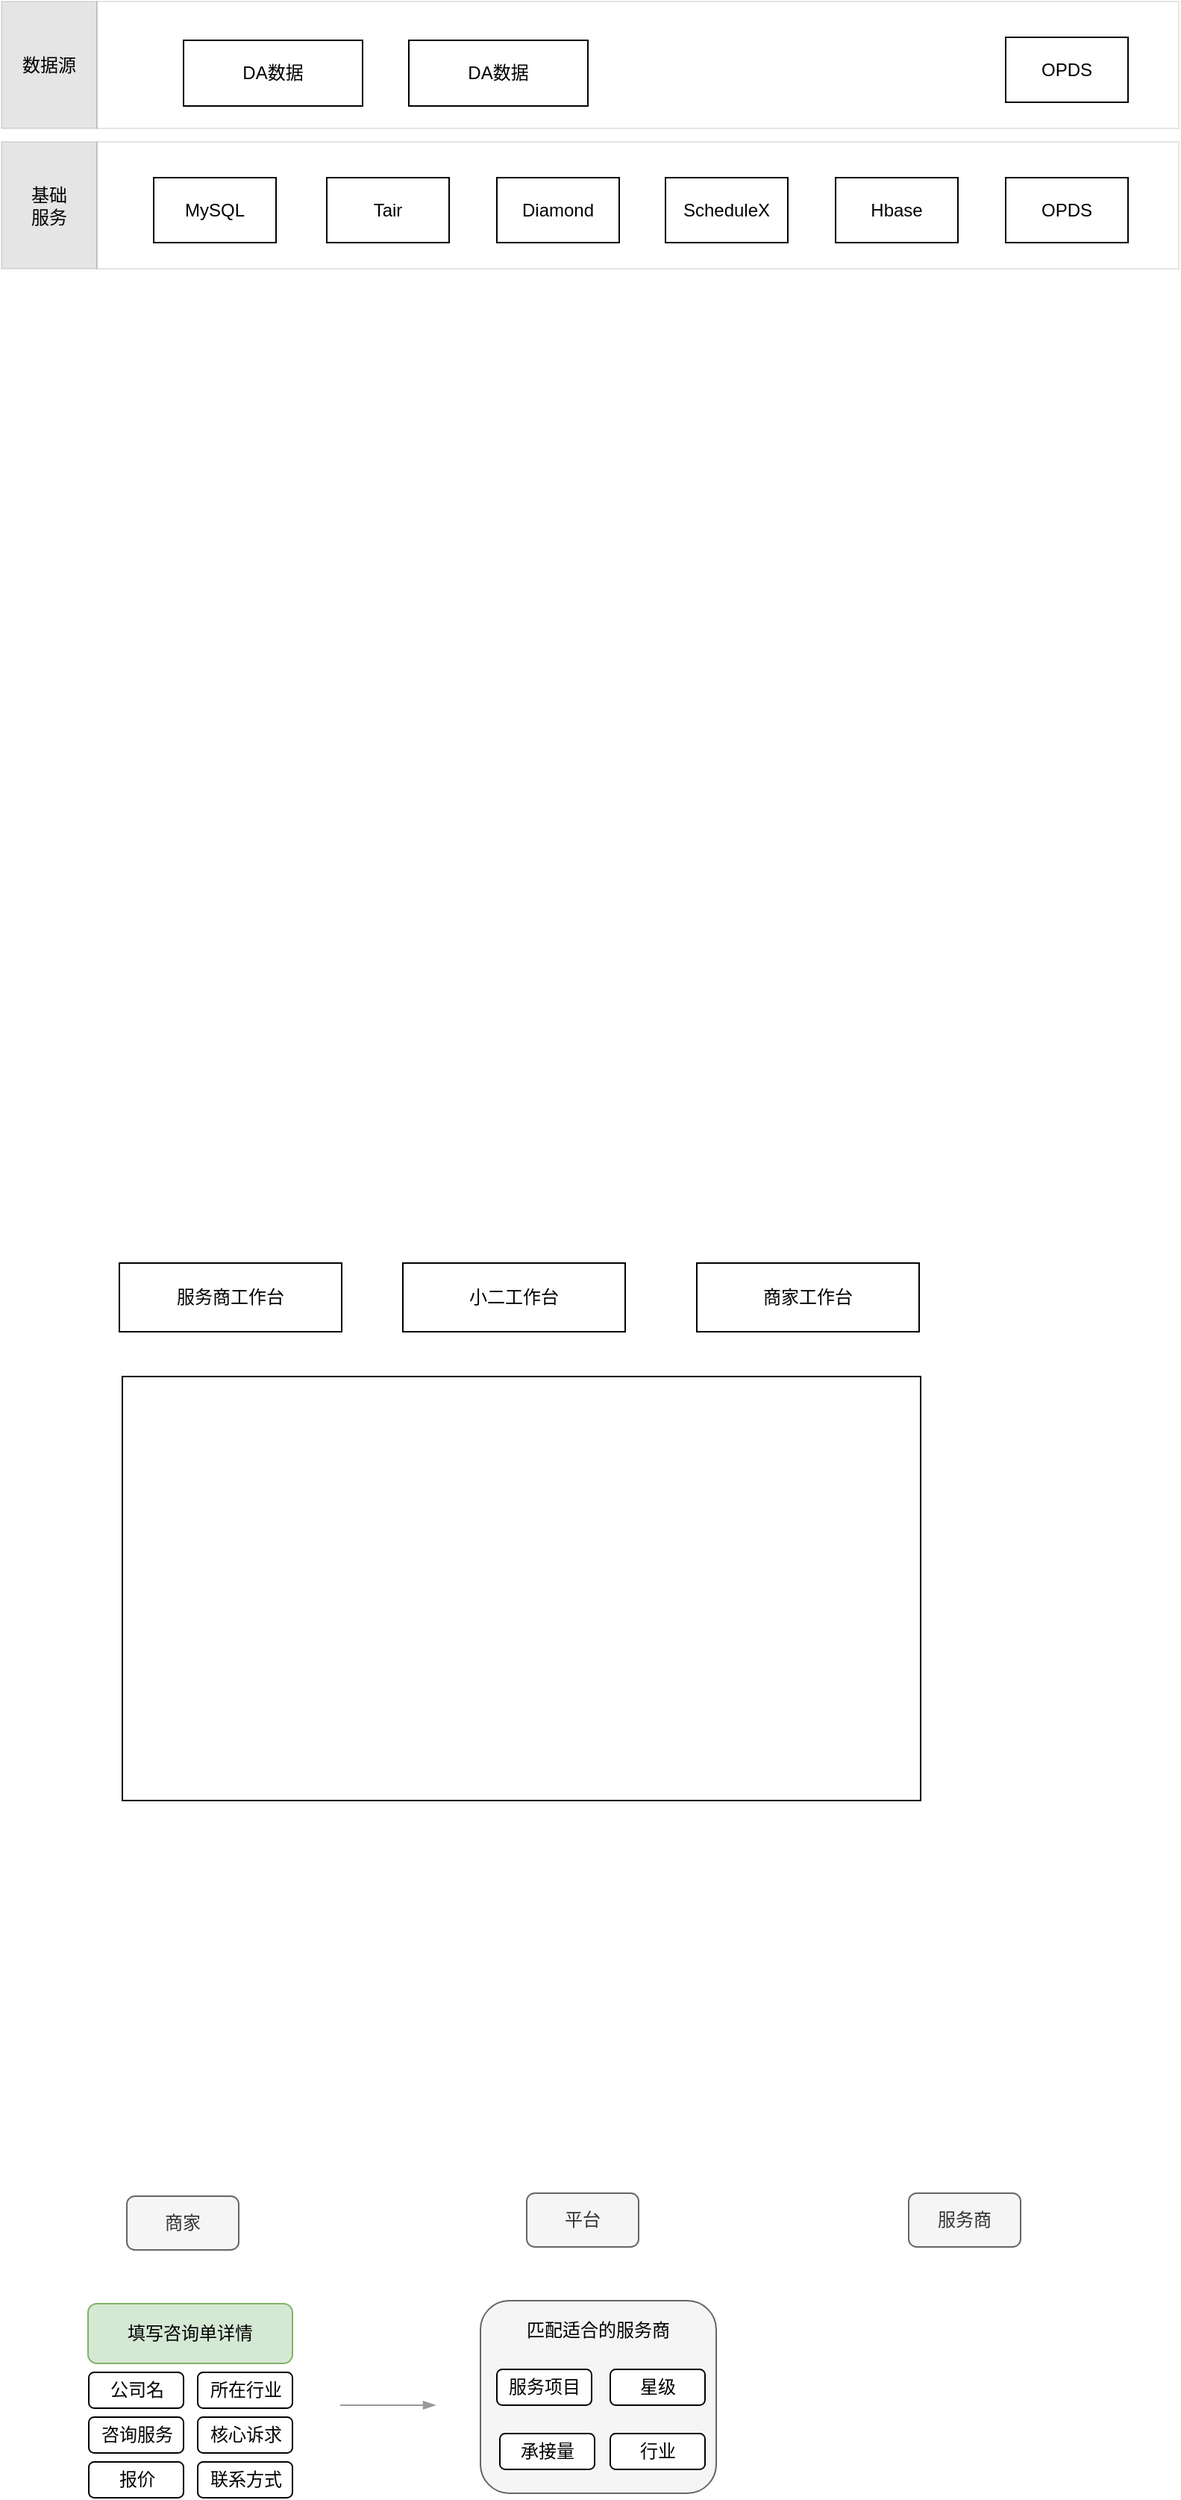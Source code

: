 <mxfile version="14.4.4" type="github">
  <diagram id="fzYdJxx9XS5O2OnHd9Sr" name="第 1 页">
    <mxGraphModel dx="1298" dy="772" grid="0" gridSize="10" guides="1" tooltips="1" connect="1" arrows="1" fold="1" page="1" pageScale="1" pageWidth="827" pageHeight="1169" math="0" shadow="0">
      <root>
        <mxCell id="0" />
        <mxCell id="1" parent="0" />
        <mxCell id="sth7DNuGs8PsifQStnxZ-1" value="" style="rounded=0;whiteSpace=wrap;html=1;strokeWidth=1;opacity=10;" parent="1" vertex="1">
          <mxGeometry x="85" y="591" width="725" height="85" as="geometry" />
        </mxCell>
        <mxCell id="sth7DNuGs8PsifQStnxZ-3" value="MySQL" style="rounded=0;whiteSpace=wrap;html=1;strokeWidth=1;gradientColor=none;fillColor=none;" parent="1" vertex="1">
          <mxGeometry x="123" y="615" width="82" height="43.5" as="geometry" />
        </mxCell>
        <mxCell id="sth7DNuGs8PsifQStnxZ-7" value="Tair" style="rounded=0;whiteSpace=wrap;html=1;strokeWidth=1;gradientColor=none;fillColor=none;" parent="1" vertex="1">
          <mxGeometry x="239" y="615" width="82" height="43.5" as="geometry" />
        </mxCell>
        <mxCell id="sth7DNuGs8PsifQStnxZ-8" value="Diamond" style="rounded=0;whiteSpace=wrap;html=1;strokeWidth=1;gradientColor=none;fillColor=none;" parent="1" vertex="1">
          <mxGeometry x="353" y="615" width="82" height="43.5" as="geometry" />
        </mxCell>
        <mxCell id="sth7DNuGs8PsifQStnxZ-9" value="ScheduleX" style="rounded=0;whiteSpace=wrap;html=1;strokeWidth=1;gradientColor=none;fillColor=none;" parent="1" vertex="1">
          <mxGeometry x="466" y="615" width="82" height="43.5" as="geometry" />
        </mxCell>
        <mxCell id="sth7DNuGs8PsifQStnxZ-10" value="Hbase" style="rounded=0;whiteSpace=wrap;html=1;strokeWidth=1;gradientColor=none;fillColor=none;" parent="1" vertex="1">
          <mxGeometry x="580" y="615" width="82" height="43.5" as="geometry" />
        </mxCell>
        <mxCell id="sth7DNuGs8PsifQStnxZ-11" value="OPDS" style="rounded=0;whiteSpace=wrap;html=1;strokeWidth=1;gradientColor=none;fillColor=none;" parent="1" vertex="1">
          <mxGeometry x="694" y="615" width="82" height="43.5" as="geometry" />
        </mxCell>
        <mxCell id="sth7DNuGs8PsifQStnxZ-12" value="基础&lt;br&gt;服务" style="rounded=0;whiteSpace=wrap;html=1;strokeColor=#000000;strokeWidth=1;gradientColor=none;opacity=10;fillColor=#000000;" parent="1" vertex="1">
          <mxGeometry x="21" y="591" width="64" height="85" as="geometry" />
        </mxCell>
        <mxCell id="sth7DNuGs8PsifQStnxZ-13" value="" style="rounded=0;whiteSpace=wrap;html=1;strokeWidth=1;opacity=10;" parent="1" vertex="1">
          <mxGeometry x="85" y="497" width="725" height="85" as="geometry" />
        </mxCell>
        <mxCell id="sth7DNuGs8PsifQStnxZ-18" value="DA数据" style="rounded=0;whiteSpace=wrap;html=1;strokeWidth=1;gradientColor=none;fillColor=none;" parent="1" vertex="1">
          <mxGeometry x="143" y="523" width="120" height="44" as="geometry" />
        </mxCell>
        <mxCell id="sth7DNuGs8PsifQStnxZ-19" value="OPDS" style="rounded=0;whiteSpace=wrap;html=1;strokeWidth=1;gradientColor=none;fillColor=none;" parent="1" vertex="1">
          <mxGeometry x="694" y="521" width="82" height="43.5" as="geometry" />
        </mxCell>
        <mxCell id="sth7DNuGs8PsifQStnxZ-20" value="数据源" style="rounded=0;whiteSpace=wrap;html=1;strokeColor=#000000;strokeWidth=1;gradientColor=none;opacity=10;fillColor=#000000;" parent="1" vertex="1">
          <mxGeometry x="21" y="497" width="64" height="85" as="geometry" />
        </mxCell>
        <mxCell id="sth7DNuGs8PsifQStnxZ-21" value="DA数据" style="rounded=0;whiteSpace=wrap;html=1;strokeWidth=1;gradientColor=none;fillColor=none;" parent="1" vertex="1">
          <mxGeometry x="294" y="523" width="120" height="44" as="geometry" />
        </mxCell>
        <mxCell id="sth7DNuGs8PsifQStnxZ-22" value="服务商工作台" style="rounded=0;whiteSpace=wrap;html=1;strokeWidth=1;" parent="1" vertex="1">
          <mxGeometry x="100" y="1342" width="149" height="46" as="geometry" />
        </mxCell>
        <mxCell id="sth7DNuGs8PsifQStnxZ-23" value="小二工作台" style="rounded=0;whiteSpace=wrap;html=1;strokeWidth=1;" parent="1" vertex="1">
          <mxGeometry x="290" y="1342" width="149" height="46" as="geometry" />
        </mxCell>
        <mxCell id="sth7DNuGs8PsifQStnxZ-24" value="商家工作台" style="rounded=0;whiteSpace=wrap;html=1;strokeWidth=1;" parent="1" vertex="1">
          <mxGeometry x="487" y="1342" width="149" height="46" as="geometry" />
        </mxCell>
        <mxCell id="sth7DNuGs8PsifQStnxZ-25" value="" style="rounded=0;whiteSpace=wrap;html=1;strokeWidth=1;" parent="1" vertex="1">
          <mxGeometry x="102" y="1418" width="535" height="284" as="geometry" />
        </mxCell>
        <mxCell id="BvIXddIH53Y5yg7DUaGY-2" value="商家" style="rounded=1;whiteSpace=wrap;html=1;fillColor=#f5f5f5;strokeColor=#666666;fontColor=#333333;" vertex="1" parent="1">
          <mxGeometry x="105" y="1967" width="75" height="36" as="geometry" />
        </mxCell>
        <mxCell id="BvIXddIH53Y5yg7DUaGY-3" value="平台" style="rounded=1;whiteSpace=wrap;html=1;fillColor=#f5f5f5;strokeColor=#666666;fontColor=#333333;" vertex="1" parent="1">
          <mxGeometry x="373" y="1965" width="75" height="36" as="geometry" />
        </mxCell>
        <mxCell id="BvIXddIH53Y5yg7DUaGY-4" value="服务商" style="rounded=1;whiteSpace=wrap;html=1;fillColor=#f5f5f5;strokeColor=#666666;fontColor=#333333;" vertex="1" parent="1">
          <mxGeometry x="629" y="1965" width="75" height="36" as="geometry" />
        </mxCell>
        <mxCell id="BvIXddIH53Y5yg7DUaGY-6" value="填写咨询单详情" style="rounded=1;whiteSpace=wrap;html=1;fillColor=#d5e8d4;strokeColor=#82b366;" vertex="1" parent="1">
          <mxGeometry x="79" y="2039" width="137" height="40" as="geometry" />
        </mxCell>
        <mxCell id="BvIXddIH53Y5yg7DUaGY-9" value="所在行业" style="rounded=1;whiteSpace=wrap;html=1;" vertex="1" parent="1">
          <mxGeometry x="152.5" y="2085" width="63.5" height="24" as="geometry" />
        </mxCell>
        <mxCell id="BvIXddIH53Y5yg7DUaGY-10" value="公司名" style="rounded=1;whiteSpace=wrap;html=1;" vertex="1" parent="1">
          <mxGeometry x="79.5" y="2085" width="63.5" height="24" as="geometry" />
        </mxCell>
        <mxCell id="BvIXddIH53Y5yg7DUaGY-11" value="咨询服务" style="rounded=1;whiteSpace=wrap;html=1;" vertex="1" parent="1">
          <mxGeometry x="79.5" y="2115" width="63.5" height="24" as="geometry" />
        </mxCell>
        <mxCell id="BvIXddIH53Y5yg7DUaGY-12" value="核心诉求" style="rounded=1;whiteSpace=wrap;html=1;" vertex="1" parent="1">
          <mxGeometry x="152.5" y="2115" width="63.5" height="24" as="geometry" />
        </mxCell>
        <mxCell id="BvIXddIH53Y5yg7DUaGY-13" value="报价" style="rounded=1;whiteSpace=wrap;html=1;" vertex="1" parent="1">
          <mxGeometry x="79.5" y="2145" width="63.5" height="24" as="geometry" />
        </mxCell>
        <mxCell id="BvIXddIH53Y5yg7DUaGY-14" value="联系方式" style="rounded=1;whiteSpace=wrap;html=1;" vertex="1" parent="1">
          <mxGeometry x="152.5" y="2145" width="63.5" height="24" as="geometry" />
        </mxCell>
        <mxCell id="BvIXddIH53Y5yg7DUaGY-15" value="" style="rounded=1;whiteSpace=wrap;html=1;fillColor=#f5f5f5;strokeColor=#666666;fontColor=#333333;" vertex="1" parent="1">
          <mxGeometry x="342" y="2037" width="158" height="129" as="geometry" />
        </mxCell>
        <mxCell id="BvIXddIH53Y5yg7DUaGY-17" value="匹配适合的服务商" style="text;html=1;strokeColor=none;fillColor=none;align=center;verticalAlign=middle;whiteSpace=wrap;rounded=0;" vertex="1" parent="1">
          <mxGeometry x="370" y="2049" width="102" height="15" as="geometry" />
        </mxCell>
        <mxCell id="BvIXddIH53Y5yg7DUaGY-18" value="服务项目" style="rounded=1;whiteSpace=wrap;html=1;" vertex="1" parent="1">
          <mxGeometry x="353" y="2083" width="63.5" height="24" as="geometry" />
        </mxCell>
        <mxCell id="BvIXddIH53Y5yg7DUaGY-20" value="星级" style="rounded=1;whiteSpace=wrap;html=1;" vertex="1" parent="1">
          <mxGeometry x="429" y="2083" width="63.5" height="24" as="geometry" />
        </mxCell>
        <mxCell id="BvIXddIH53Y5yg7DUaGY-21" value="承接量" style="rounded=1;whiteSpace=wrap;html=1;" vertex="1" parent="1">
          <mxGeometry x="355" y="2126" width="63.5" height="24" as="geometry" />
        </mxCell>
        <mxCell id="BvIXddIH53Y5yg7DUaGY-23" value="行业" style="rounded=1;whiteSpace=wrap;html=1;" vertex="1" parent="1">
          <mxGeometry x="429" y="2126" width="63.5" height="24" as="geometry" />
        </mxCell>
        <mxCell id="BvIXddIH53Y5yg7DUaGY-24" value="" style="endArrow=blockThin;html=1;endFill=1;rounded=1;strokeColor=#999999;" edge="1" parent="1">
          <mxGeometry width="50" height="50" relative="1" as="geometry">
            <mxPoint x="248" y="2107" as="sourcePoint" />
            <mxPoint x="312" y="2107" as="targetPoint" />
          </mxGeometry>
        </mxCell>
      </root>
    </mxGraphModel>
  </diagram>
</mxfile>
